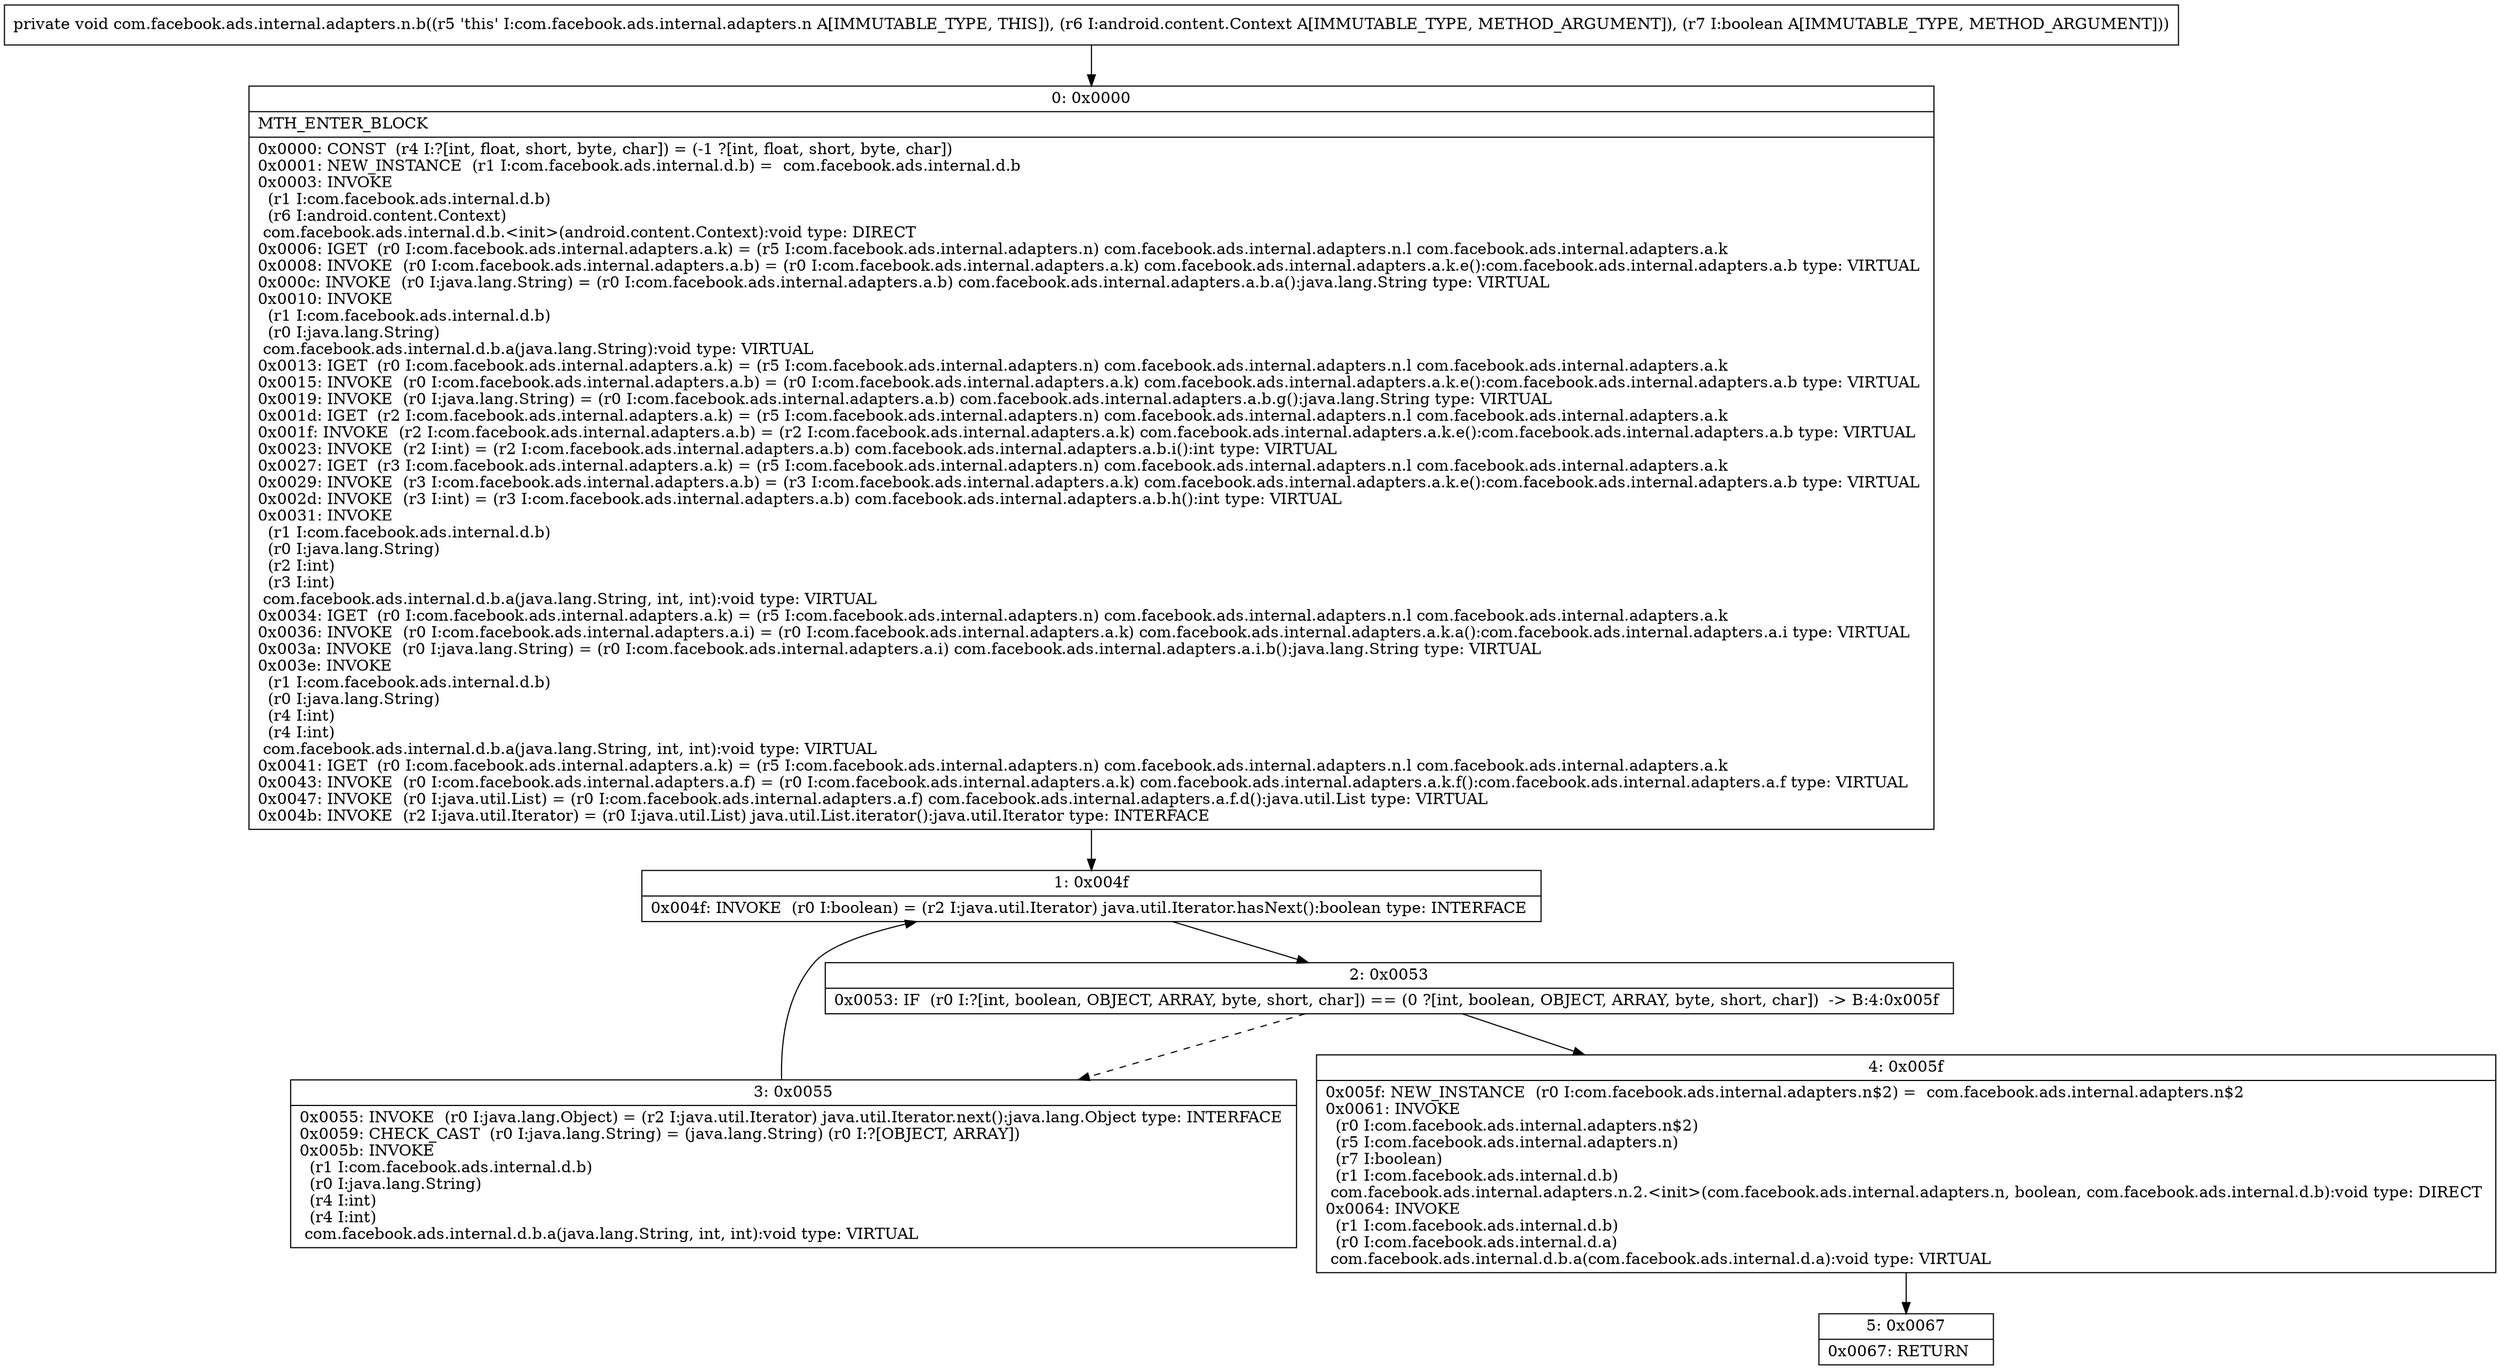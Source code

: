 digraph "CFG forcom.facebook.ads.internal.adapters.n.b(Landroid\/content\/Context;Z)V" {
Node_0 [shape=record,label="{0\:\ 0x0000|MTH_ENTER_BLOCK\l|0x0000: CONST  (r4 I:?[int, float, short, byte, char]) = (\-1 ?[int, float, short, byte, char]) \l0x0001: NEW_INSTANCE  (r1 I:com.facebook.ads.internal.d.b) =  com.facebook.ads.internal.d.b \l0x0003: INVOKE  \l  (r1 I:com.facebook.ads.internal.d.b)\l  (r6 I:android.content.Context)\l com.facebook.ads.internal.d.b.\<init\>(android.content.Context):void type: DIRECT \l0x0006: IGET  (r0 I:com.facebook.ads.internal.adapters.a.k) = (r5 I:com.facebook.ads.internal.adapters.n) com.facebook.ads.internal.adapters.n.l com.facebook.ads.internal.adapters.a.k \l0x0008: INVOKE  (r0 I:com.facebook.ads.internal.adapters.a.b) = (r0 I:com.facebook.ads.internal.adapters.a.k) com.facebook.ads.internal.adapters.a.k.e():com.facebook.ads.internal.adapters.a.b type: VIRTUAL \l0x000c: INVOKE  (r0 I:java.lang.String) = (r0 I:com.facebook.ads.internal.adapters.a.b) com.facebook.ads.internal.adapters.a.b.a():java.lang.String type: VIRTUAL \l0x0010: INVOKE  \l  (r1 I:com.facebook.ads.internal.d.b)\l  (r0 I:java.lang.String)\l com.facebook.ads.internal.d.b.a(java.lang.String):void type: VIRTUAL \l0x0013: IGET  (r0 I:com.facebook.ads.internal.adapters.a.k) = (r5 I:com.facebook.ads.internal.adapters.n) com.facebook.ads.internal.adapters.n.l com.facebook.ads.internal.adapters.a.k \l0x0015: INVOKE  (r0 I:com.facebook.ads.internal.adapters.a.b) = (r0 I:com.facebook.ads.internal.adapters.a.k) com.facebook.ads.internal.adapters.a.k.e():com.facebook.ads.internal.adapters.a.b type: VIRTUAL \l0x0019: INVOKE  (r0 I:java.lang.String) = (r0 I:com.facebook.ads.internal.adapters.a.b) com.facebook.ads.internal.adapters.a.b.g():java.lang.String type: VIRTUAL \l0x001d: IGET  (r2 I:com.facebook.ads.internal.adapters.a.k) = (r5 I:com.facebook.ads.internal.adapters.n) com.facebook.ads.internal.adapters.n.l com.facebook.ads.internal.adapters.a.k \l0x001f: INVOKE  (r2 I:com.facebook.ads.internal.adapters.a.b) = (r2 I:com.facebook.ads.internal.adapters.a.k) com.facebook.ads.internal.adapters.a.k.e():com.facebook.ads.internal.adapters.a.b type: VIRTUAL \l0x0023: INVOKE  (r2 I:int) = (r2 I:com.facebook.ads.internal.adapters.a.b) com.facebook.ads.internal.adapters.a.b.i():int type: VIRTUAL \l0x0027: IGET  (r3 I:com.facebook.ads.internal.adapters.a.k) = (r5 I:com.facebook.ads.internal.adapters.n) com.facebook.ads.internal.adapters.n.l com.facebook.ads.internal.adapters.a.k \l0x0029: INVOKE  (r3 I:com.facebook.ads.internal.adapters.a.b) = (r3 I:com.facebook.ads.internal.adapters.a.k) com.facebook.ads.internal.adapters.a.k.e():com.facebook.ads.internal.adapters.a.b type: VIRTUAL \l0x002d: INVOKE  (r3 I:int) = (r3 I:com.facebook.ads.internal.adapters.a.b) com.facebook.ads.internal.adapters.a.b.h():int type: VIRTUAL \l0x0031: INVOKE  \l  (r1 I:com.facebook.ads.internal.d.b)\l  (r0 I:java.lang.String)\l  (r2 I:int)\l  (r3 I:int)\l com.facebook.ads.internal.d.b.a(java.lang.String, int, int):void type: VIRTUAL \l0x0034: IGET  (r0 I:com.facebook.ads.internal.adapters.a.k) = (r5 I:com.facebook.ads.internal.adapters.n) com.facebook.ads.internal.adapters.n.l com.facebook.ads.internal.adapters.a.k \l0x0036: INVOKE  (r0 I:com.facebook.ads.internal.adapters.a.i) = (r0 I:com.facebook.ads.internal.adapters.a.k) com.facebook.ads.internal.adapters.a.k.a():com.facebook.ads.internal.adapters.a.i type: VIRTUAL \l0x003a: INVOKE  (r0 I:java.lang.String) = (r0 I:com.facebook.ads.internal.adapters.a.i) com.facebook.ads.internal.adapters.a.i.b():java.lang.String type: VIRTUAL \l0x003e: INVOKE  \l  (r1 I:com.facebook.ads.internal.d.b)\l  (r0 I:java.lang.String)\l  (r4 I:int)\l  (r4 I:int)\l com.facebook.ads.internal.d.b.a(java.lang.String, int, int):void type: VIRTUAL \l0x0041: IGET  (r0 I:com.facebook.ads.internal.adapters.a.k) = (r5 I:com.facebook.ads.internal.adapters.n) com.facebook.ads.internal.adapters.n.l com.facebook.ads.internal.adapters.a.k \l0x0043: INVOKE  (r0 I:com.facebook.ads.internal.adapters.a.f) = (r0 I:com.facebook.ads.internal.adapters.a.k) com.facebook.ads.internal.adapters.a.k.f():com.facebook.ads.internal.adapters.a.f type: VIRTUAL \l0x0047: INVOKE  (r0 I:java.util.List) = (r0 I:com.facebook.ads.internal.adapters.a.f) com.facebook.ads.internal.adapters.a.f.d():java.util.List type: VIRTUAL \l0x004b: INVOKE  (r2 I:java.util.Iterator) = (r0 I:java.util.List) java.util.List.iterator():java.util.Iterator type: INTERFACE \l}"];
Node_1 [shape=record,label="{1\:\ 0x004f|0x004f: INVOKE  (r0 I:boolean) = (r2 I:java.util.Iterator) java.util.Iterator.hasNext():boolean type: INTERFACE \l}"];
Node_2 [shape=record,label="{2\:\ 0x0053|0x0053: IF  (r0 I:?[int, boolean, OBJECT, ARRAY, byte, short, char]) == (0 ?[int, boolean, OBJECT, ARRAY, byte, short, char])  \-\> B:4:0x005f \l}"];
Node_3 [shape=record,label="{3\:\ 0x0055|0x0055: INVOKE  (r0 I:java.lang.Object) = (r2 I:java.util.Iterator) java.util.Iterator.next():java.lang.Object type: INTERFACE \l0x0059: CHECK_CAST  (r0 I:java.lang.String) = (java.lang.String) (r0 I:?[OBJECT, ARRAY]) \l0x005b: INVOKE  \l  (r1 I:com.facebook.ads.internal.d.b)\l  (r0 I:java.lang.String)\l  (r4 I:int)\l  (r4 I:int)\l com.facebook.ads.internal.d.b.a(java.lang.String, int, int):void type: VIRTUAL \l}"];
Node_4 [shape=record,label="{4\:\ 0x005f|0x005f: NEW_INSTANCE  (r0 I:com.facebook.ads.internal.adapters.n$2) =  com.facebook.ads.internal.adapters.n$2 \l0x0061: INVOKE  \l  (r0 I:com.facebook.ads.internal.adapters.n$2)\l  (r5 I:com.facebook.ads.internal.adapters.n)\l  (r7 I:boolean)\l  (r1 I:com.facebook.ads.internal.d.b)\l com.facebook.ads.internal.adapters.n.2.\<init\>(com.facebook.ads.internal.adapters.n, boolean, com.facebook.ads.internal.d.b):void type: DIRECT \l0x0064: INVOKE  \l  (r1 I:com.facebook.ads.internal.d.b)\l  (r0 I:com.facebook.ads.internal.d.a)\l com.facebook.ads.internal.d.b.a(com.facebook.ads.internal.d.a):void type: VIRTUAL \l}"];
Node_5 [shape=record,label="{5\:\ 0x0067|0x0067: RETURN   \l}"];
MethodNode[shape=record,label="{private void com.facebook.ads.internal.adapters.n.b((r5 'this' I:com.facebook.ads.internal.adapters.n A[IMMUTABLE_TYPE, THIS]), (r6 I:android.content.Context A[IMMUTABLE_TYPE, METHOD_ARGUMENT]), (r7 I:boolean A[IMMUTABLE_TYPE, METHOD_ARGUMENT])) }"];
MethodNode -> Node_0;
Node_0 -> Node_1;
Node_1 -> Node_2;
Node_2 -> Node_3[style=dashed];
Node_2 -> Node_4;
Node_3 -> Node_1;
Node_4 -> Node_5;
}

